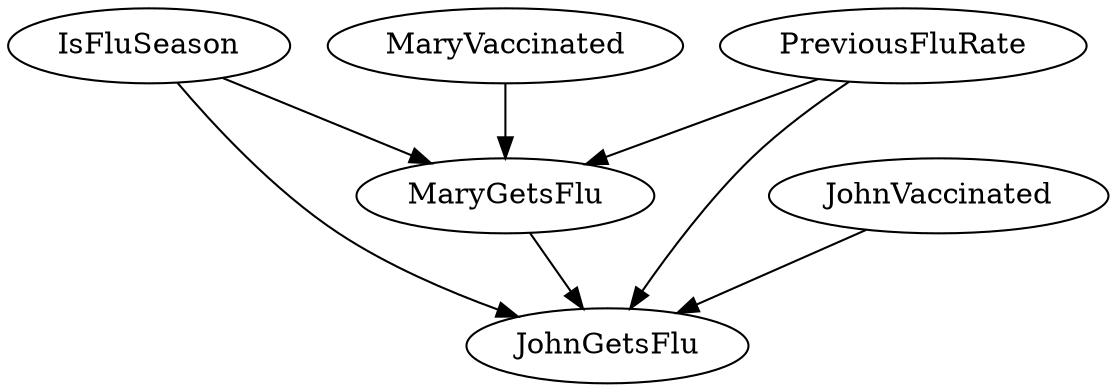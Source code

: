 digraph g {
IsFluSeason -> MaryGetsFlu;
IsFluSeason -> JohnGetsFlu;
PreviousFluRate -> MaryGetsFlu;
PreviousFluRate -> JohnGetsFlu;
JohnVaccinated -> JohnGetsFlu;
MaryVaccinated -> MaryGetsFlu;
MaryGetsFlu -> JohnGetsFlu;
} 
